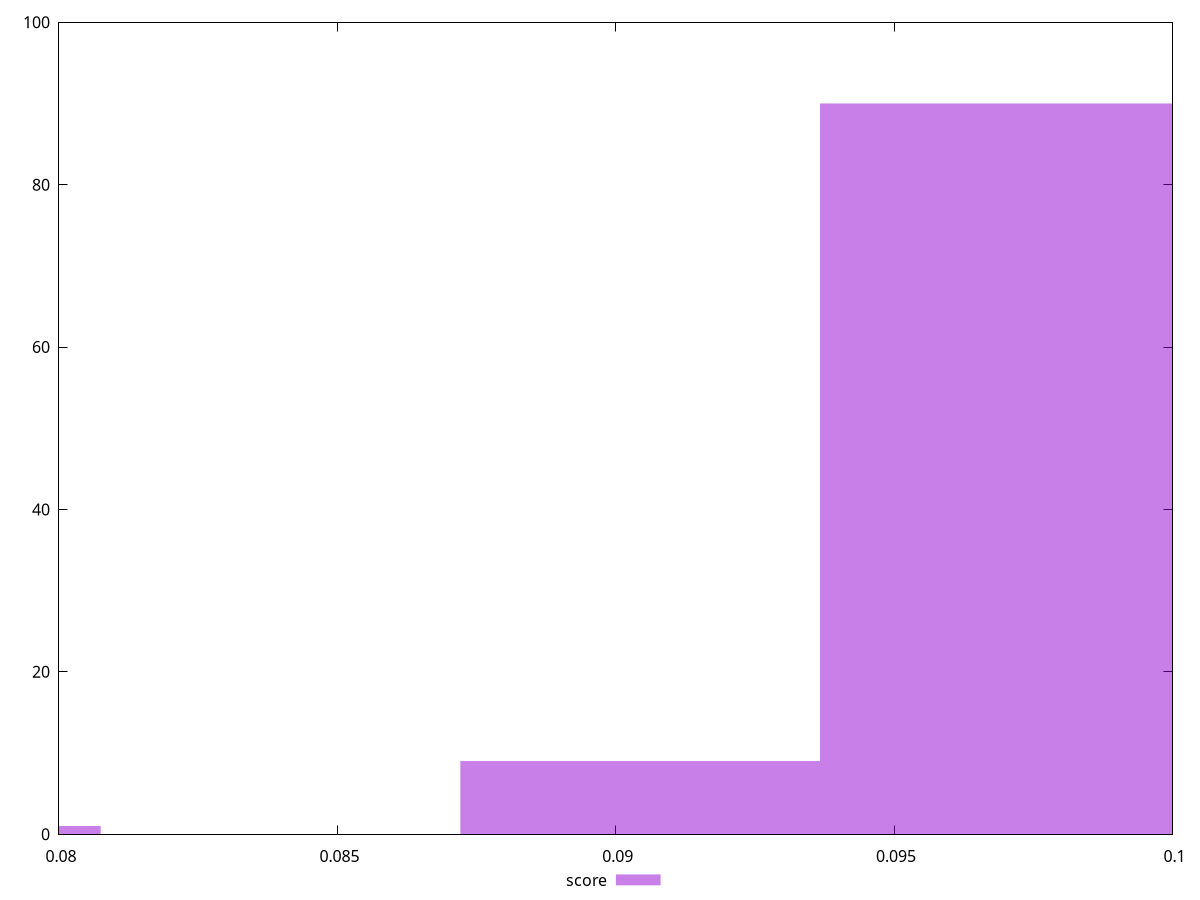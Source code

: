 reset

$score <<EOF
0.09043888298047274 9
0.09689880319336365 90
0.07751904255469091 1
EOF

set key outside below
set boxwidth 0.00645992021289091
set xrange [0.08:0.1]
set yrange [0:100]
set trange [0:100]
set style fill transparent solid 0.5 noborder
set terminal svg size 640, 490 enhanced background rgb 'white'
set output "report_00018_2021-02-10T15-25-16.877Z/interactive/samples/pages/score/histogram.svg"

plot $score title "score" with boxes

reset
